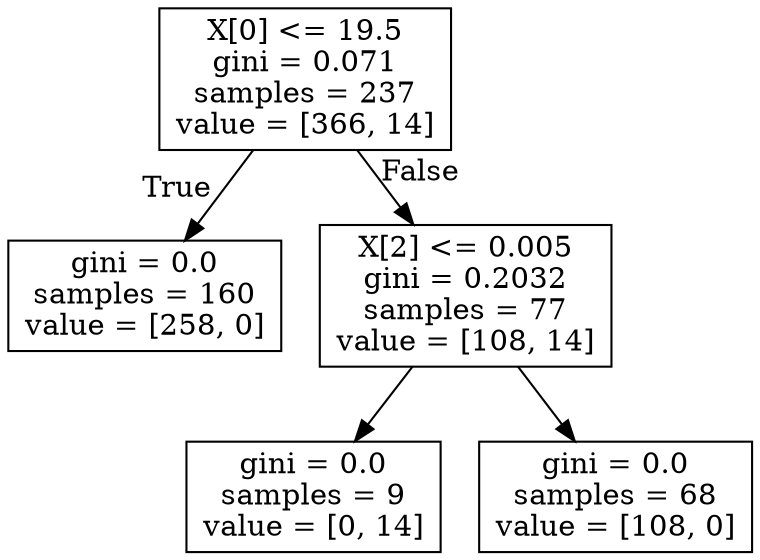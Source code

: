 digraph Tree {
node [shape=box] ;
0 [label="X[0] <= 19.5\ngini = 0.071\nsamples = 237\nvalue = [366, 14]"] ;
1 [label="gini = 0.0\nsamples = 160\nvalue = [258, 0]"] ;
0 -> 1 [labeldistance=2.5, labelangle=45, headlabel="True"] ;
2 [label="X[2] <= 0.005\ngini = 0.2032\nsamples = 77\nvalue = [108, 14]"] ;
0 -> 2 [labeldistance=2.5, labelangle=-45, headlabel="False"] ;
3 [label="gini = 0.0\nsamples = 9\nvalue = [0, 14]"] ;
2 -> 3 ;
4 [label="gini = 0.0\nsamples = 68\nvalue = [108, 0]"] ;
2 -> 4 ;
}
